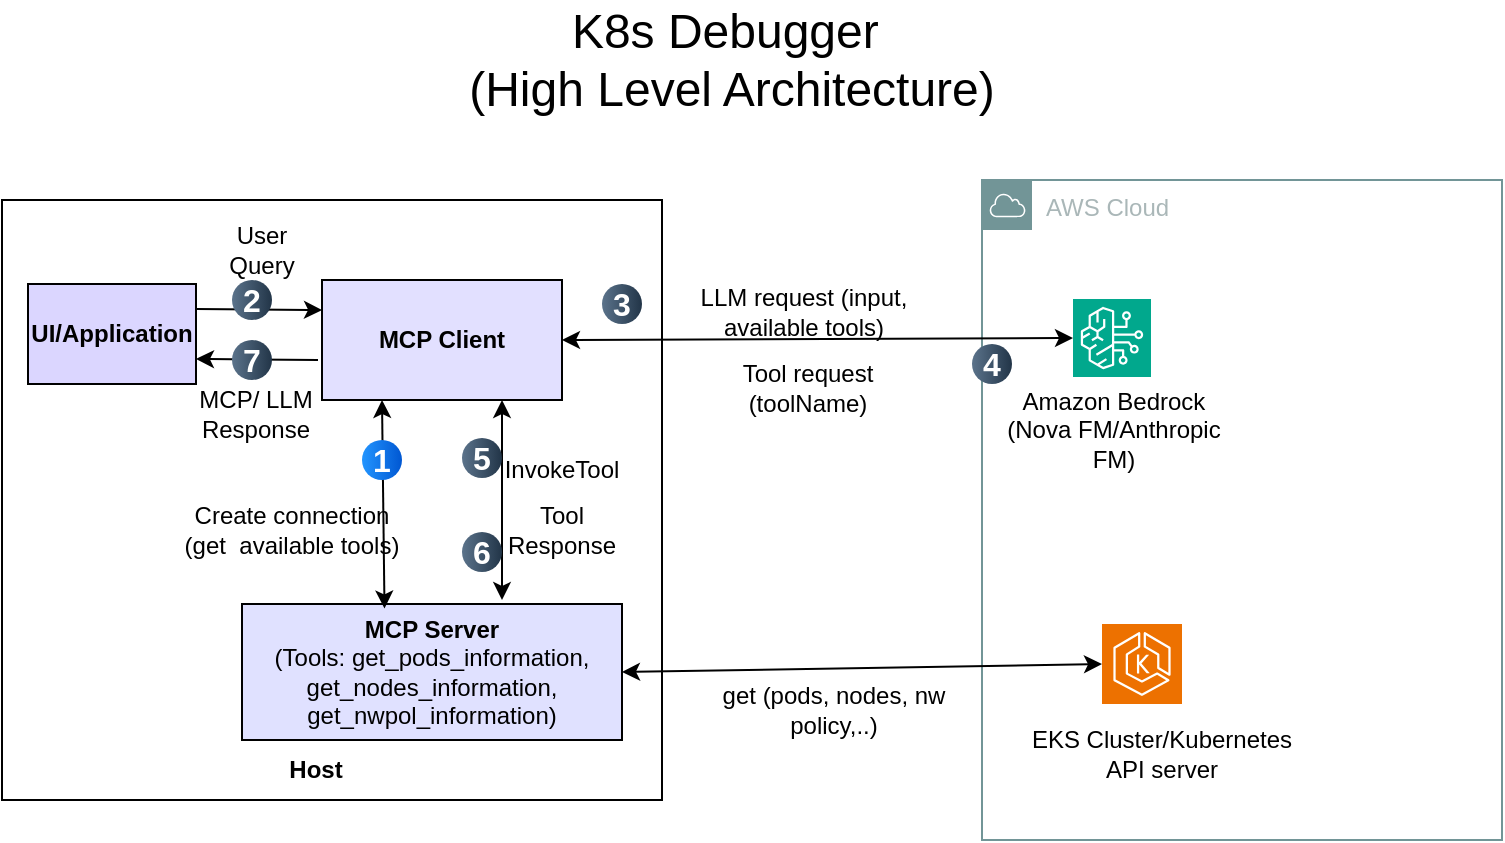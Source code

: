 <mxfile version="26.2.2">
  <diagram name="Page-1" id="ToXZJ9DblGMK_-7mIr1Q">
    <mxGraphModel dx="1020" dy="748" grid="1" gridSize="10" guides="1" tooltips="1" connect="1" arrows="1" fold="1" page="1" pageScale="1" pageWidth="850" pageHeight="1100" math="0" shadow="0">
      <root>
        <mxCell id="0" />
        <mxCell id="1" parent="0" />
        <mxCell id="eIUCT2vOUyhm1W4N2gBw-1" value="" style="sketch=0;points=[[0,0,0],[0.25,0,0],[0.5,0,0],[0.75,0,0],[1,0,0],[0,1,0],[0.25,1,0],[0.5,1,0],[0.75,1,0],[1,1,0],[0,0.25,0],[0,0.5,0],[0,0.75,0],[1,0.25,0],[1,0.5,0],[1,0.75,0]];outlineConnect=0;fontColor=#232F3E;fillColor=#ED7100;strokeColor=#ffffff;dashed=0;verticalLabelPosition=bottom;verticalAlign=top;align=center;html=1;fontSize=12;fontStyle=0;aspect=fixed;shape=mxgraph.aws4.resourceIcon;resIcon=mxgraph.aws4.eks;" vertex="1" parent="1">
          <mxGeometry x="560" y="492" width="40" height="40" as="geometry" />
        </mxCell>
        <mxCell id="eIUCT2vOUyhm1W4N2gBw-15" value="&lt;b&gt;UI/Application&lt;/b&gt;" style="rounded=0;whiteSpace=wrap;html=1;fillColor=light-dark(#dbd6ff, #ededed);" vertex="1" parent="1">
          <mxGeometry x="23" y="322" width="84" height="50" as="geometry" />
        </mxCell>
        <mxCell id="eIUCT2vOUyhm1W4N2gBw-16" value="&lt;b&gt;MCP Client&lt;/b&gt;" style="rounded=0;whiteSpace=wrap;html=1;fillColor=light-dark(#e2e0ff, #ededed);" vertex="1" parent="1">
          <mxGeometry x="170" y="320" width="120" height="60" as="geometry" />
        </mxCell>
        <mxCell id="eIUCT2vOUyhm1W4N2gBw-17" value="&lt;b&gt;MCP Server&lt;/b&gt;&lt;div&gt;(Tools: get_pods_information,&lt;/div&gt;&lt;div&gt;get_nodes_information,&lt;/div&gt;&lt;div&gt;get_nwpol_information)&lt;/div&gt;" style="rounded=0;whiteSpace=wrap;html=1;fillColor=light-dark(#e0e1ff, #ededed);" vertex="1" parent="1">
          <mxGeometry x="130" y="482" width="190" height="68" as="geometry" />
        </mxCell>
        <mxCell id="eIUCT2vOUyhm1W4N2gBw-18" value="" style="rounded=0;whiteSpace=wrap;html=1;fillColor=none;pointerEvents=0;" vertex="1" parent="1">
          <mxGeometry x="10" y="280" width="330" height="300" as="geometry" />
        </mxCell>
        <mxCell id="eIUCT2vOUyhm1W4N2gBw-19" value="Host" style="text;html=1;align=center;verticalAlign=middle;whiteSpace=wrap;rounded=0;fontStyle=1" vertex="1" parent="1">
          <mxGeometry x="137" y="550" width="60" height="30" as="geometry" />
        </mxCell>
        <mxCell id="eIUCT2vOUyhm1W4N2gBw-23" value="" style="endArrow=classic;html=1;rounded=0;exitX=1;exitY=0.25;exitDx=0;exitDy=0;entryX=0;entryY=0.25;entryDx=0;entryDy=0;" edge="1" parent="1" source="eIUCT2vOUyhm1W4N2gBw-15" target="eIUCT2vOUyhm1W4N2gBw-16">
          <mxGeometry width="50" height="50" relative="1" as="geometry">
            <mxPoint x="130" y="310" as="sourcePoint" />
            <mxPoint x="200" y="310" as="targetPoint" />
          </mxGeometry>
        </mxCell>
        <mxCell id="eIUCT2vOUyhm1W4N2gBw-27" value="" style="endArrow=classic;html=1;rounded=0;entryX=1;entryY=0.75;entryDx=0;entryDy=0;" edge="1" parent="1" target="eIUCT2vOUyhm1W4N2gBw-15">
          <mxGeometry width="50" height="50" relative="1" as="geometry">
            <mxPoint x="168" y="360" as="sourcePoint" />
            <mxPoint x="80" y="419.5" as="targetPoint" />
          </mxGeometry>
        </mxCell>
        <mxCell id="eIUCT2vOUyhm1W4N2gBw-32" value="User Query" style="text;html=1;align=center;verticalAlign=middle;whiteSpace=wrap;rounded=0;" vertex="1" parent="1">
          <mxGeometry x="110" y="290" width="60" height="30" as="geometry" />
        </mxCell>
        <mxCell id="eIUCT2vOUyhm1W4N2gBw-33" value="MCP/ LLM Response" style="text;html=1;align=center;verticalAlign=middle;whiteSpace=wrap;rounded=0;" vertex="1" parent="1">
          <mxGeometry x="107" y="372" width="60" height="30" as="geometry" />
        </mxCell>
        <mxCell id="eIUCT2vOUyhm1W4N2gBw-34" value="" style="endArrow=classic;startArrow=classic;html=1;rounded=0;entryX=0.25;entryY=1;entryDx=0;entryDy=0;exitX=0.375;exitY=0.033;exitDx=0;exitDy=0;exitPerimeter=0;" edge="1" parent="1" source="eIUCT2vOUyhm1W4N2gBw-17" target="eIUCT2vOUyhm1W4N2gBw-16">
          <mxGeometry width="50" height="50" relative="1" as="geometry">
            <mxPoint x="200" y="483" as="sourcePoint" />
            <mxPoint x="130" y="450" as="targetPoint" />
          </mxGeometry>
        </mxCell>
        <mxCell id="eIUCT2vOUyhm1W4N2gBw-35" value="Create connection (get&amp;nbsp; available tools)" style="text;html=1;align=center;verticalAlign=middle;whiteSpace=wrap;rounded=0;" vertex="1" parent="1">
          <mxGeometry x="100" y="430" width="110" height="30" as="geometry" />
        </mxCell>
        <mxCell id="eIUCT2vOUyhm1W4N2gBw-36" value="" style="endArrow=classic;startArrow=classic;html=1;rounded=0;entryX=0.75;entryY=1;entryDx=0;entryDy=0;" edge="1" parent="1" target="eIUCT2vOUyhm1W4N2gBw-16">
          <mxGeometry width="50" height="50" relative="1" as="geometry">
            <mxPoint x="260" y="480" as="sourcePoint" />
            <mxPoint x="290" y="410" as="targetPoint" />
          </mxGeometry>
        </mxCell>
        <mxCell id="eIUCT2vOUyhm1W4N2gBw-37" value="InvokeTool" style="text;html=1;align=center;verticalAlign=middle;whiteSpace=wrap;rounded=0;" vertex="1" parent="1">
          <mxGeometry x="260" y="400" width="60" height="30" as="geometry" />
        </mxCell>
        <mxCell id="eIUCT2vOUyhm1W4N2gBw-38" value="Tool Response" style="text;html=1;align=center;verticalAlign=middle;whiteSpace=wrap;rounded=0;" vertex="1" parent="1">
          <mxGeometry x="260" y="430" width="60" height="30" as="geometry" />
        </mxCell>
        <mxCell id="eIUCT2vOUyhm1W4N2gBw-40" value="AWS Cloud" style="sketch=0;outlineConnect=0;gradientColor=none;html=1;whiteSpace=wrap;fontSize=12;fontStyle=0;shape=mxgraph.aws4.group;grIcon=mxgraph.aws4.group_aws_cloud;strokeColor=light-dark(#729597, #4a5556);fillColor=none;verticalAlign=top;align=left;spacingLeft=30;fontColor=#AAB7B8;dashed=0;pointerEvents=0;" vertex="1" parent="1">
          <mxGeometry x="500" y="270" width="260" height="330" as="geometry" />
        </mxCell>
        <mxCell id="eIUCT2vOUyhm1W4N2gBw-41" value="" style="sketch=0;points=[[0,0,0],[0.25,0,0],[0.5,0,0],[0.75,0,0],[1,0,0],[0,1,0],[0.25,1,0],[0.5,1,0],[0.75,1,0],[1,1,0],[0,0.25,0],[0,0.5,0],[0,0.75,0],[1,0.25,0],[1,0.5,0],[1,0.75,0]];outlineConnect=0;fontColor=#232F3E;fillColor=#01A88D;strokeColor=#ffffff;dashed=0;verticalLabelPosition=bottom;verticalAlign=top;align=center;html=1;fontSize=12;fontStyle=0;aspect=fixed;shape=mxgraph.aws4.resourceIcon;resIcon=mxgraph.aws4.bedrock;" vertex="1" parent="1">
          <mxGeometry x="545.5" y="329.5" width="39" height="39" as="geometry" />
        </mxCell>
        <mxCell id="eIUCT2vOUyhm1W4N2gBw-42" value="Amazon Bedrock (Nova FM/Anthropic FM)" style="text;html=1;align=center;verticalAlign=middle;whiteSpace=wrap;rounded=0;" vertex="1" parent="1">
          <mxGeometry x="506" y="380" width="120" height="30" as="geometry" />
        </mxCell>
        <mxCell id="eIUCT2vOUyhm1W4N2gBw-44" value="" style="endArrow=classic;startArrow=classic;html=1;rounded=0;exitX=1;exitY=0.5;exitDx=0;exitDy=0;entryX=0;entryY=0.5;entryDx=0;entryDy=0;entryPerimeter=0;" edge="1" parent="1" source="eIUCT2vOUyhm1W4N2gBw-16" target="eIUCT2vOUyhm1W4N2gBw-41">
          <mxGeometry width="50" height="50" relative="1" as="geometry">
            <mxPoint x="310" y="210" as="sourcePoint" />
            <mxPoint x="370" y="230" as="targetPoint" />
          </mxGeometry>
        </mxCell>
        <mxCell id="eIUCT2vOUyhm1W4N2gBw-45" value="" style="endArrow=classic;startArrow=classic;html=1;rounded=0;exitX=1;exitY=0.5;exitDx=0;exitDy=0;entryX=0;entryY=0.5;entryDx=0;entryDy=0;entryPerimeter=0;" edge="1" parent="1" source="eIUCT2vOUyhm1W4N2gBw-17" target="eIUCT2vOUyhm1W4N2gBw-1">
          <mxGeometry width="50" height="50" relative="1" as="geometry">
            <mxPoint x="300" y="650" as="sourcePoint" />
            <mxPoint x="350" y="600" as="targetPoint" />
          </mxGeometry>
        </mxCell>
        <mxCell id="eIUCT2vOUyhm1W4N2gBw-46" value="EKS Cluster/Kubernetes API server" style="text;html=1;align=center;verticalAlign=middle;whiteSpace=wrap;rounded=0;" vertex="1" parent="1">
          <mxGeometry x="515" y="542" width="150" height="30" as="geometry" />
        </mxCell>
        <mxCell id="eIUCT2vOUyhm1W4N2gBw-47" value="&lt;font style=&quot;font-size: 24px;&quot;&gt;K8s Debugger&amp;nbsp;&lt;/font&gt;&lt;div&gt;&lt;font style=&quot;font-size: 24px;&quot;&gt;(High Level Architecture)&lt;/font&gt;&lt;/div&gt;" style="text;html=1;align=center;verticalAlign=middle;whiteSpace=wrap;rounded=0;" vertex="1" parent="1">
          <mxGeometry x="150" y="180" width="450" height="60" as="geometry" />
        </mxCell>
        <mxCell id="eIUCT2vOUyhm1W4N2gBw-48" value="1" style="ellipse;whiteSpace=wrap;html=1;aspect=fixed;rotation=0;gradientColor=#0057D2;strokeColor=none;gradientDirection=east;fillColor=#2395FF;rounded=0;pointerEvents=0;fontFamily=Helvetica;fontSize=16;fontColor=#FFFFFF;spacingTop=4;spacingBottom=4;spacingLeft=4;spacingRight=4;points=[];fontStyle=1" vertex="1" parent="1">
          <mxGeometry x="190" y="400" width="20" height="20" as="geometry" />
        </mxCell>
        <mxCell id="eIUCT2vOUyhm1W4N2gBw-54" value="7" style="ellipse;whiteSpace=wrap;html=1;aspect=fixed;rotation=0;gradientColor=#223548;strokeColor=none;gradientDirection=east;fillColor=#5b738b;rounded=0;pointerEvents=0;fontFamily=Helvetica;fontSize=16;fontColor=#FFFFFF;spacingTop=4;spacingBottom=4;spacingLeft=4;spacingRight=4;points=[];fontStyle=1" vertex="1" parent="1">
          <mxGeometry x="125" y="350" width="20" height="20" as="geometry" />
        </mxCell>
        <mxCell id="eIUCT2vOUyhm1W4N2gBw-55" value="5" style="ellipse;whiteSpace=wrap;html=1;aspect=fixed;rotation=0;gradientColor=#223548;strokeColor=none;gradientDirection=east;fillColor=#5b738b;rounded=0;pointerEvents=0;fontFamily=Helvetica;fontSize=16;fontColor=#FFFFFF;spacingTop=4;spacingBottom=4;spacingLeft=4;spacingRight=4;points=[];fontStyle=1" vertex="1" parent="1">
          <mxGeometry x="240" y="399" width="20" height="20" as="geometry" />
        </mxCell>
        <mxCell id="eIUCT2vOUyhm1W4N2gBw-56" value="3" style="ellipse;whiteSpace=wrap;html=1;aspect=fixed;rotation=0;gradientColor=#223548;strokeColor=none;gradientDirection=east;fillColor=#5b738b;rounded=0;pointerEvents=0;fontFamily=Helvetica;fontSize=16;fontColor=#FFFFFF;spacingTop=4;spacingBottom=4;spacingLeft=4;spacingRight=4;points=[];fontStyle=1" vertex="1" parent="1">
          <mxGeometry x="310" y="322" width="20" height="20" as="geometry" />
        </mxCell>
        <mxCell id="eIUCT2vOUyhm1W4N2gBw-57" value="2" style="ellipse;whiteSpace=wrap;html=1;aspect=fixed;rotation=0;gradientColor=#223548;strokeColor=none;gradientDirection=east;fillColor=#5b738b;rounded=0;pointerEvents=0;fontFamily=Helvetica;fontSize=16;fontColor=#FFFFFF;spacingTop=4;spacingBottom=4;spacingLeft=4;spacingRight=4;points=[];fontStyle=1" vertex="1" parent="1">
          <mxGeometry x="125" y="320" width="20" height="20" as="geometry" />
        </mxCell>
        <mxCell id="eIUCT2vOUyhm1W4N2gBw-58" value="LLM request (input, available tools)" style="text;html=1;align=center;verticalAlign=middle;whiteSpace=wrap;rounded=0;" vertex="1" parent="1">
          <mxGeometry x="354" y="321" width="114" height="30" as="geometry" />
        </mxCell>
        <mxCell id="eIUCT2vOUyhm1W4N2gBw-59" value="Tool request (toolName)" style="text;html=1;align=center;verticalAlign=middle;whiteSpace=wrap;rounded=0;" vertex="1" parent="1">
          <mxGeometry x="361" y="359" width="104" height="30" as="geometry" />
        </mxCell>
        <mxCell id="eIUCT2vOUyhm1W4N2gBw-60" value="4" style="ellipse;whiteSpace=wrap;html=1;aspect=fixed;rotation=0;gradientColor=#223548;strokeColor=none;gradientDirection=east;fillColor=#5b738b;rounded=0;pointerEvents=0;fontFamily=Helvetica;fontSize=16;fontColor=#FFFFFF;spacingTop=4;spacingBottom=4;spacingLeft=4;spacingRight=4;points=[];fontStyle=1" vertex="1" parent="1">
          <mxGeometry x="495" y="352" width="20" height="20" as="geometry" />
        </mxCell>
        <mxCell id="eIUCT2vOUyhm1W4N2gBw-61" value="6" style="ellipse;whiteSpace=wrap;html=1;aspect=fixed;rotation=0;gradientColor=#223548;strokeColor=none;gradientDirection=east;fillColor=#5b738b;rounded=0;pointerEvents=0;fontFamily=Helvetica;fontSize=16;fontColor=#FFFFFF;spacingTop=4;spacingBottom=4;spacingLeft=4;spacingRight=4;points=[];fontStyle=1" vertex="1" parent="1">
          <mxGeometry x="240" y="446" width="20" height="20" as="geometry" />
        </mxCell>
        <mxCell id="eIUCT2vOUyhm1W4N2gBw-62" value="get (pods, nodes, nw policy,..)" style="text;html=1;align=center;verticalAlign=middle;whiteSpace=wrap;rounded=0;" vertex="1" parent="1">
          <mxGeometry x="346" y="520" width="160" height="30" as="geometry" />
        </mxCell>
      </root>
    </mxGraphModel>
  </diagram>
</mxfile>
